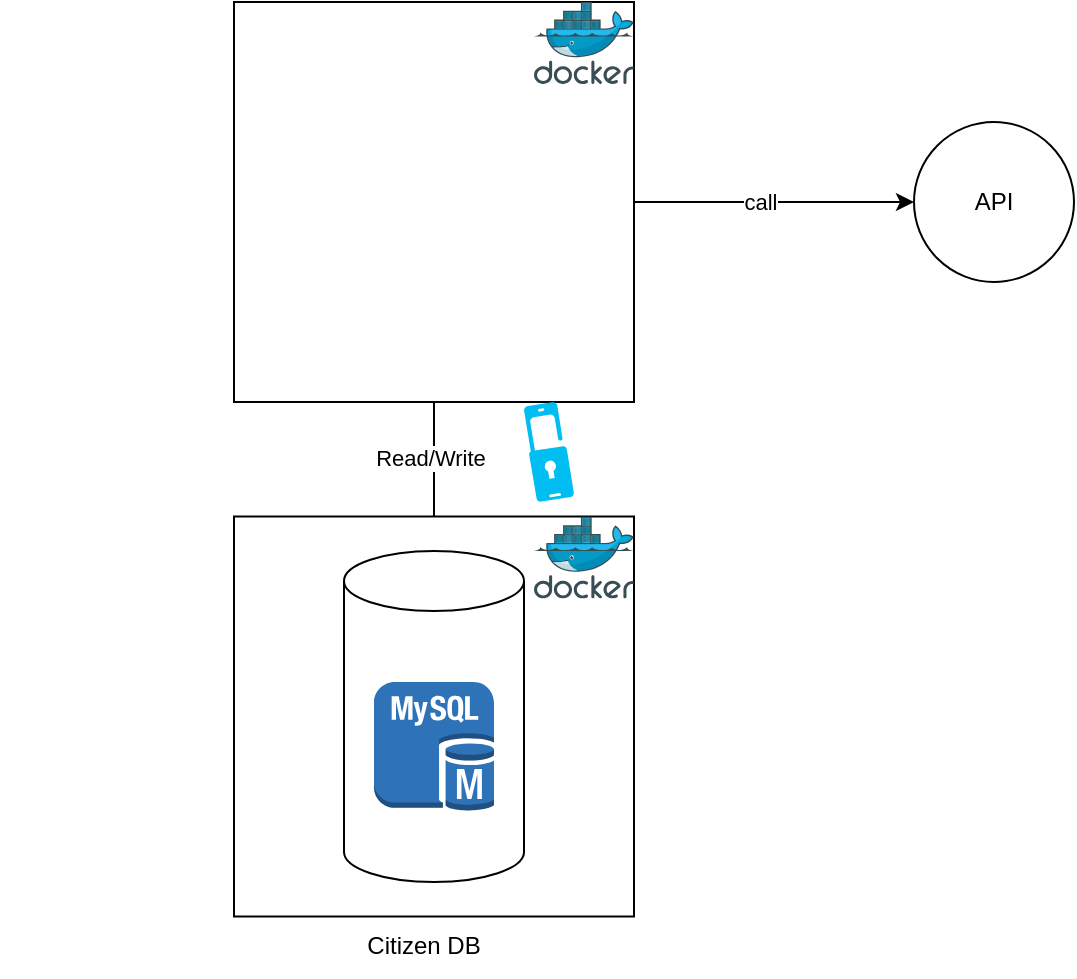 <mxfile version="21.6.1" type="github">
  <diagram name="Page-1" id="yOaoBZyh_T1SNgc7dEob">
    <mxGraphModel dx="1434" dy="756" grid="1" gridSize="10" guides="1" tooltips="1" connect="1" arrows="1" fold="1" page="1" pageScale="1" pageWidth="827" pageHeight="1169" math="0" shadow="0">
      <root>
        <mxCell id="0" />
        <mxCell id="1" parent="0" />
        <mxCell id="-gmPO7nOXunfvhObOr1Y-20" value="" style="edgeStyle=orthogonalEdgeStyle;rounded=0;orthogonalLoop=1;jettySize=auto;html=1;" edge="1" parent="1" source="-gmPO7nOXunfvhObOr1Y-13" target="-gmPO7nOXunfvhObOr1Y-19">
          <mxGeometry relative="1" as="geometry" />
        </mxCell>
        <mxCell id="-gmPO7nOXunfvhObOr1Y-22" value="call" style="edgeLabel;html=1;align=center;verticalAlign=middle;resizable=0;points=[];" vertex="1" connectable="0" parent="-gmPO7nOXunfvhObOr1Y-20">
          <mxGeometry x="-0.1" relative="1" as="geometry">
            <mxPoint as="offset" />
          </mxGeometry>
        </mxCell>
        <mxCell id="-gmPO7nOXunfvhObOr1Y-21" value="" style="edgeStyle=orthogonalEdgeStyle;rounded=0;orthogonalLoop=1;jettySize=auto;html=1;" edge="1" parent="1" source="-gmPO7nOXunfvhObOr1Y-13" target="-gmPO7nOXunfvhObOr1Y-5">
          <mxGeometry relative="1" as="geometry" />
        </mxCell>
        <mxCell id="-gmPO7nOXunfvhObOr1Y-23" value="Read/Write" style="edgeLabel;html=1;align=center;verticalAlign=middle;resizable=0;points=[];" vertex="1" connectable="0" parent="-gmPO7nOXunfvhObOr1Y-21">
          <mxGeometry x="-0.248" y="-2" relative="1" as="geometry">
            <mxPoint as="offset" />
          </mxGeometry>
        </mxCell>
        <mxCell id="-gmPO7nOXunfvhObOr1Y-13" value="" style="whiteSpace=wrap;html=1;aspect=fixed;" vertex="1" parent="1">
          <mxGeometry x="205" y="70" width="200" height="200" as="geometry" />
        </mxCell>
        <mxCell id="-gmPO7nOXunfvhObOr1Y-14" value="" style="image;sketch=0;aspect=fixed;html=1;points=[];align=center;fontSize=12;image=img/lib/mscae/Docker.svg;" vertex="1" parent="1">
          <mxGeometry x="355" y="70" width="50" height="41" as="geometry" />
        </mxCell>
        <mxCell id="-gmPO7nOXunfvhObOr1Y-11" value="" style="whiteSpace=wrap;html=1;aspect=fixed;" vertex="1" parent="1">
          <mxGeometry x="205" y="327.25" width="200" height="200" as="geometry" />
        </mxCell>
        <mxCell id="-gmPO7nOXunfvhObOr1Y-2" value="" style="shape=image;html=1;verticalAlign=top;verticalLabelPosition=bottom;labelBackgroundColor=#ffffff;imageAspect=0;aspect=fixed;image=https://cdn4.iconfinder.com/data/icons/scripting-and-programming-languages/512/Python_logo-128.png" vertex="1" parent="1">
          <mxGeometry x="100" y="220" width="74.5" height="74.5" as="geometry" />
        </mxCell>
        <mxCell id="-gmPO7nOXunfvhObOr1Y-3" value="" style="shape=image;html=1;verticalAlign=top;verticalLabelPosition=bottom;labelBackgroundColor=#ffffff;imageAspect=0;aspect=fixed;image=https://cdn2.iconfinder.com/data/icons/boxicons-logos/24/bxl-django-128.png" vertex="1" parent="1">
          <mxGeometry x="88" y="120.75" width="86.5" height="86.5" as="geometry" />
        </mxCell>
        <mxCell id="-gmPO7nOXunfvhObOr1Y-5" value="" style="shape=cylinder3;whiteSpace=wrap;html=1;boundedLbl=1;backgroundOutline=1;size=15;" vertex="1" parent="1">
          <mxGeometry x="260" y="344.5" width="90" height="165.5" as="geometry" />
        </mxCell>
        <mxCell id="-gmPO7nOXunfvhObOr1Y-1" value="" style="outlineConnect=0;dashed=0;verticalLabelPosition=bottom;verticalAlign=top;align=center;html=1;shape=mxgraph.aws3.mysql_db_instance;fillColor=#2E73B8;gradientColor=none;" vertex="1" parent="1">
          <mxGeometry x="275" y="410" width="60" height="64.5" as="geometry" />
        </mxCell>
        <mxCell id="-gmPO7nOXunfvhObOr1Y-6" value="" style="shape=image;html=1;verticalAlign=top;verticalLabelPosition=bottom;labelBackgroundColor=#ffffff;imageAspect=0;aspect=fixed;image=https://cdn1.iconfinder.com/data/icons/seo-and-web-development-6/32/development_computer_website_check_result-128.png" vertex="1" parent="1">
          <mxGeometry x="241" y="120.75" width="128" height="128" as="geometry" />
        </mxCell>
        <mxCell id="-gmPO7nOXunfvhObOr1Y-12" value="" style="image;sketch=0;aspect=fixed;html=1;points=[];align=center;fontSize=12;image=img/lib/mscae/Docker.svg;" vertex="1" parent="1">
          <mxGeometry x="355" y="327.25" width="50" height="41" as="geometry" />
        </mxCell>
        <mxCell id="-gmPO7nOXunfvhObOr1Y-19" value="API" style="ellipse;whiteSpace=wrap;html=1;" vertex="1" parent="1">
          <mxGeometry x="545" y="130" width="80" height="80" as="geometry" />
        </mxCell>
        <mxCell id="-gmPO7nOXunfvhObOr1Y-24" value="Citizen DB" style="text;html=1;strokeColor=none;fillColor=none;align=center;verticalAlign=middle;whiteSpace=wrap;rounded=0;" vertex="1" parent="1">
          <mxGeometry x="270" y="527.25" width="60" height="30" as="geometry" />
        </mxCell>
        <mxCell id="-gmPO7nOXunfvhObOr1Y-25" value="" style="verticalLabelPosition=bottom;html=1;verticalAlign=top;align=center;strokeColor=none;fillColor=#00BEF2;shape=mxgraph.azure.multi_factor_authentication;pointerEvents=1;" vertex="1" parent="1">
          <mxGeometry x="350" y="270" width="25" height="50" as="geometry" />
        </mxCell>
      </root>
    </mxGraphModel>
  </diagram>
</mxfile>

